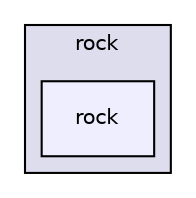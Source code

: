 digraph "rock/rock" {
  compound=true
  node [ fontsize="10", fontname="Helvetica"];
  edge [ labelfontsize="10", labelfontname="Helvetica"];
  subgraph clusterdir_85140288eee94f6c1dbd59c496fa876b {
    graph [ bgcolor="#ddddee", pencolor="black", label="rock" fontname="Helvetica", fontsize="10", URL="dir_85140288eee94f6c1dbd59c496fa876b.html"]
  dir_85bef477dd70a83b232fc3b9b16e7c18 [shape=box, label="rock", style="filled", fillcolor="#eeeeff", pencolor="black", URL="dir_85bef477dd70a83b232fc3b9b16e7c18.html"];
  }
}
